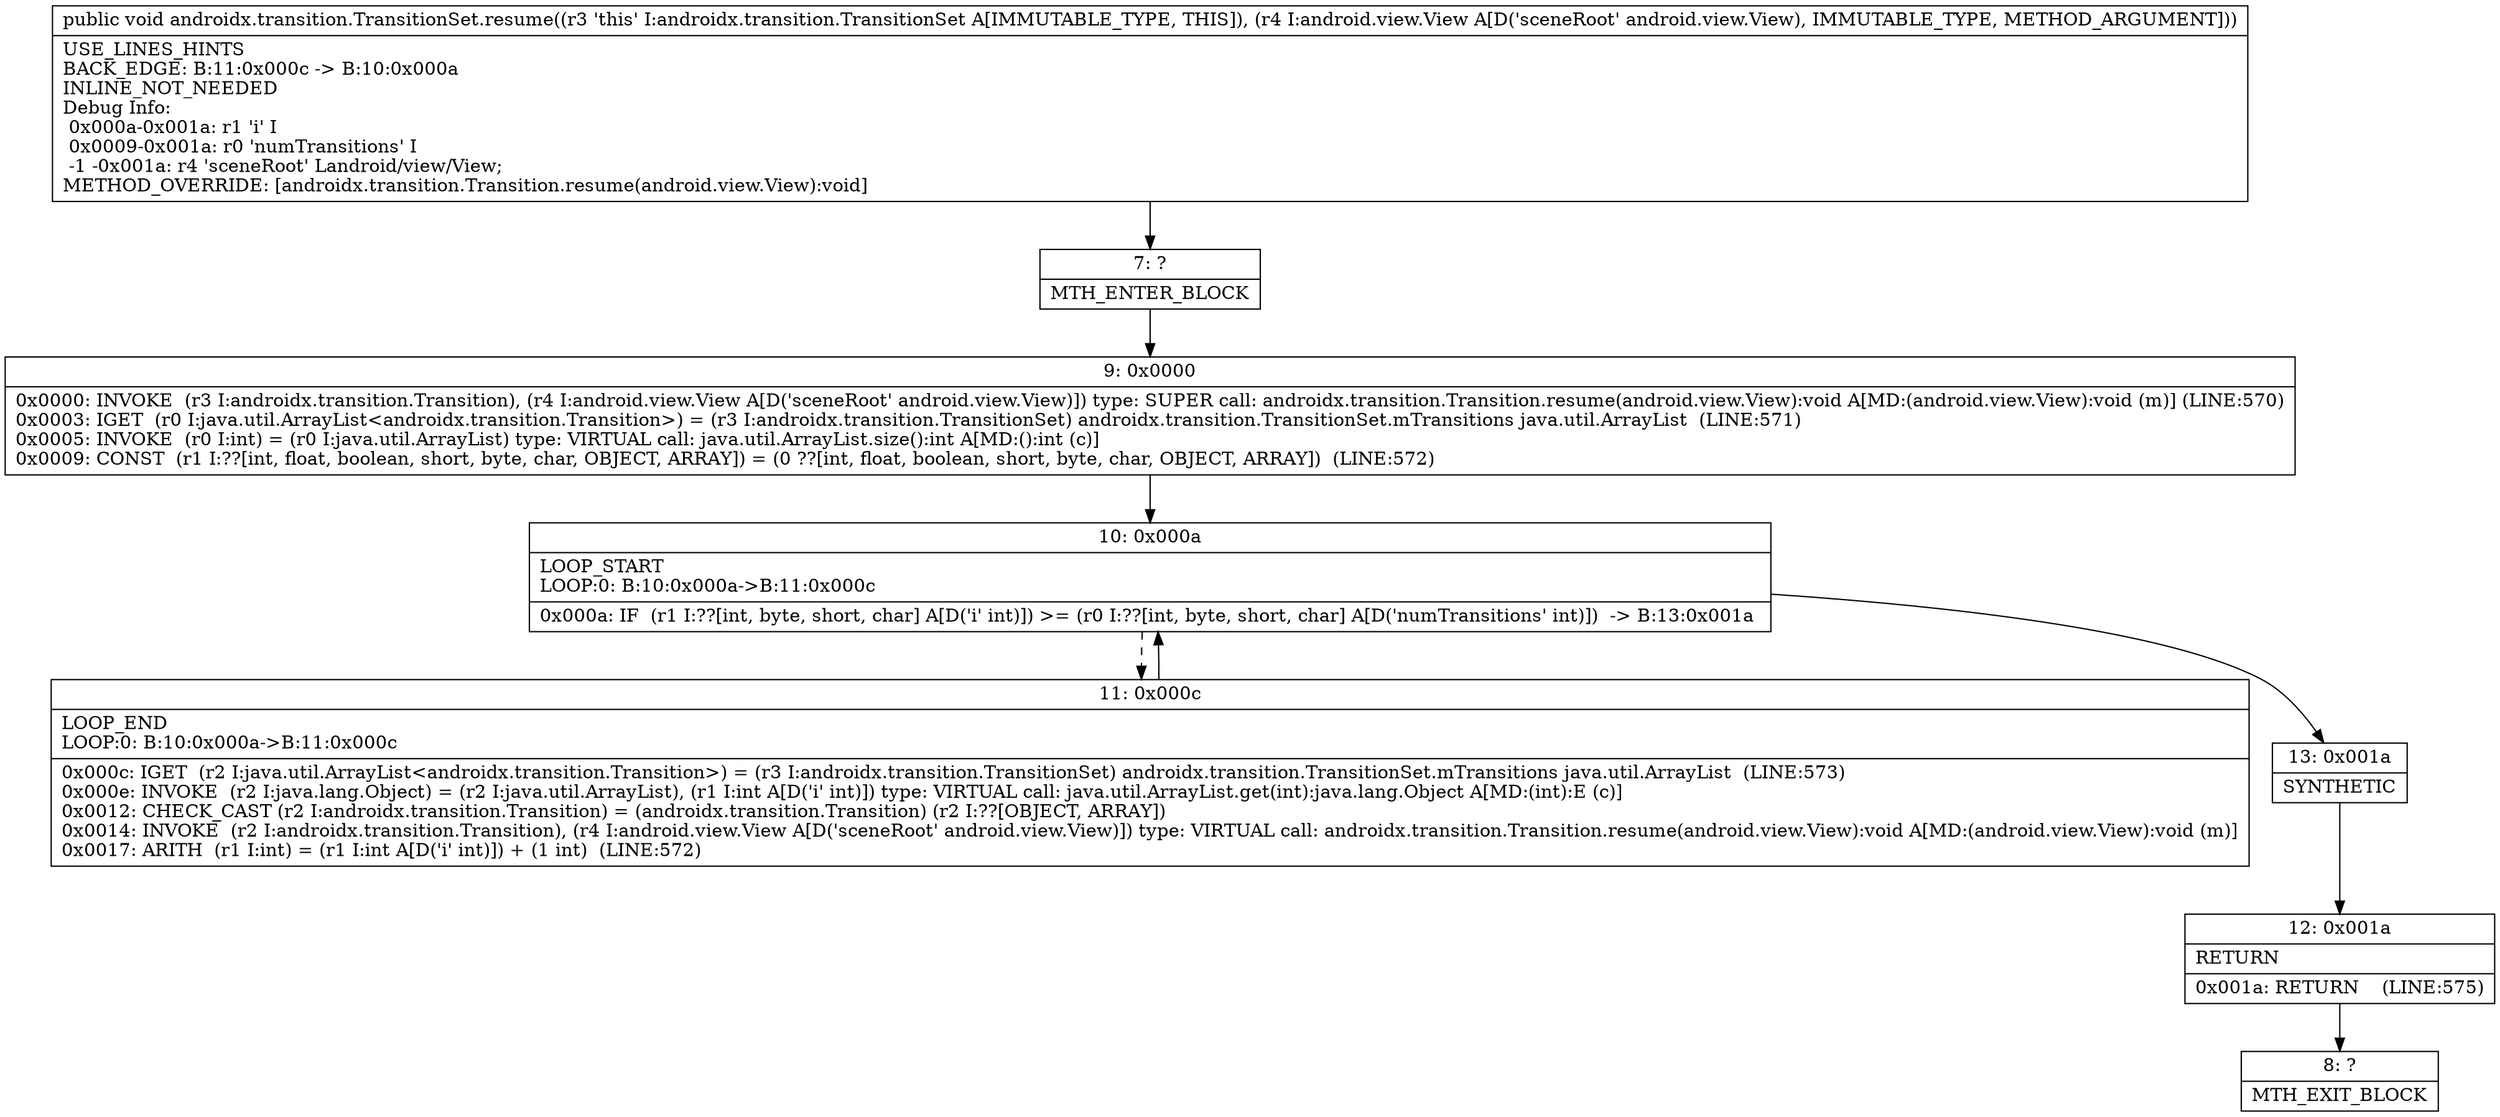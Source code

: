 digraph "CFG forandroidx.transition.TransitionSet.resume(Landroid\/view\/View;)V" {
Node_7 [shape=record,label="{7\:\ ?|MTH_ENTER_BLOCK\l}"];
Node_9 [shape=record,label="{9\:\ 0x0000|0x0000: INVOKE  (r3 I:androidx.transition.Transition), (r4 I:android.view.View A[D('sceneRoot' android.view.View)]) type: SUPER call: androidx.transition.Transition.resume(android.view.View):void A[MD:(android.view.View):void (m)] (LINE:570)\l0x0003: IGET  (r0 I:java.util.ArrayList\<androidx.transition.Transition\>) = (r3 I:androidx.transition.TransitionSet) androidx.transition.TransitionSet.mTransitions java.util.ArrayList  (LINE:571)\l0x0005: INVOKE  (r0 I:int) = (r0 I:java.util.ArrayList) type: VIRTUAL call: java.util.ArrayList.size():int A[MD:():int (c)]\l0x0009: CONST  (r1 I:??[int, float, boolean, short, byte, char, OBJECT, ARRAY]) = (0 ??[int, float, boolean, short, byte, char, OBJECT, ARRAY])  (LINE:572)\l}"];
Node_10 [shape=record,label="{10\:\ 0x000a|LOOP_START\lLOOP:0: B:10:0x000a\-\>B:11:0x000c\l|0x000a: IF  (r1 I:??[int, byte, short, char] A[D('i' int)]) \>= (r0 I:??[int, byte, short, char] A[D('numTransitions' int)])  \-\> B:13:0x001a \l}"];
Node_11 [shape=record,label="{11\:\ 0x000c|LOOP_END\lLOOP:0: B:10:0x000a\-\>B:11:0x000c\l|0x000c: IGET  (r2 I:java.util.ArrayList\<androidx.transition.Transition\>) = (r3 I:androidx.transition.TransitionSet) androidx.transition.TransitionSet.mTransitions java.util.ArrayList  (LINE:573)\l0x000e: INVOKE  (r2 I:java.lang.Object) = (r2 I:java.util.ArrayList), (r1 I:int A[D('i' int)]) type: VIRTUAL call: java.util.ArrayList.get(int):java.lang.Object A[MD:(int):E (c)]\l0x0012: CHECK_CAST (r2 I:androidx.transition.Transition) = (androidx.transition.Transition) (r2 I:??[OBJECT, ARRAY]) \l0x0014: INVOKE  (r2 I:androidx.transition.Transition), (r4 I:android.view.View A[D('sceneRoot' android.view.View)]) type: VIRTUAL call: androidx.transition.Transition.resume(android.view.View):void A[MD:(android.view.View):void (m)]\l0x0017: ARITH  (r1 I:int) = (r1 I:int A[D('i' int)]) + (1 int)  (LINE:572)\l}"];
Node_13 [shape=record,label="{13\:\ 0x001a|SYNTHETIC\l}"];
Node_12 [shape=record,label="{12\:\ 0x001a|RETURN\l|0x001a: RETURN    (LINE:575)\l}"];
Node_8 [shape=record,label="{8\:\ ?|MTH_EXIT_BLOCK\l}"];
MethodNode[shape=record,label="{public void androidx.transition.TransitionSet.resume((r3 'this' I:androidx.transition.TransitionSet A[IMMUTABLE_TYPE, THIS]), (r4 I:android.view.View A[D('sceneRoot' android.view.View), IMMUTABLE_TYPE, METHOD_ARGUMENT]))  | USE_LINES_HINTS\lBACK_EDGE: B:11:0x000c \-\> B:10:0x000a\lINLINE_NOT_NEEDED\lDebug Info:\l  0x000a\-0x001a: r1 'i' I\l  0x0009\-0x001a: r0 'numTransitions' I\l  \-1 \-0x001a: r4 'sceneRoot' Landroid\/view\/View;\lMETHOD_OVERRIDE: [androidx.transition.Transition.resume(android.view.View):void]\l}"];
MethodNode -> Node_7;Node_7 -> Node_9;
Node_9 -> Node_10;
Node_10 -> Node_11[style=dashed];
Node_10 -> Node_13;
Node_11 -> Node_10;
Node_13 -> Node_12;
Node_12 -> Node_8;
}

